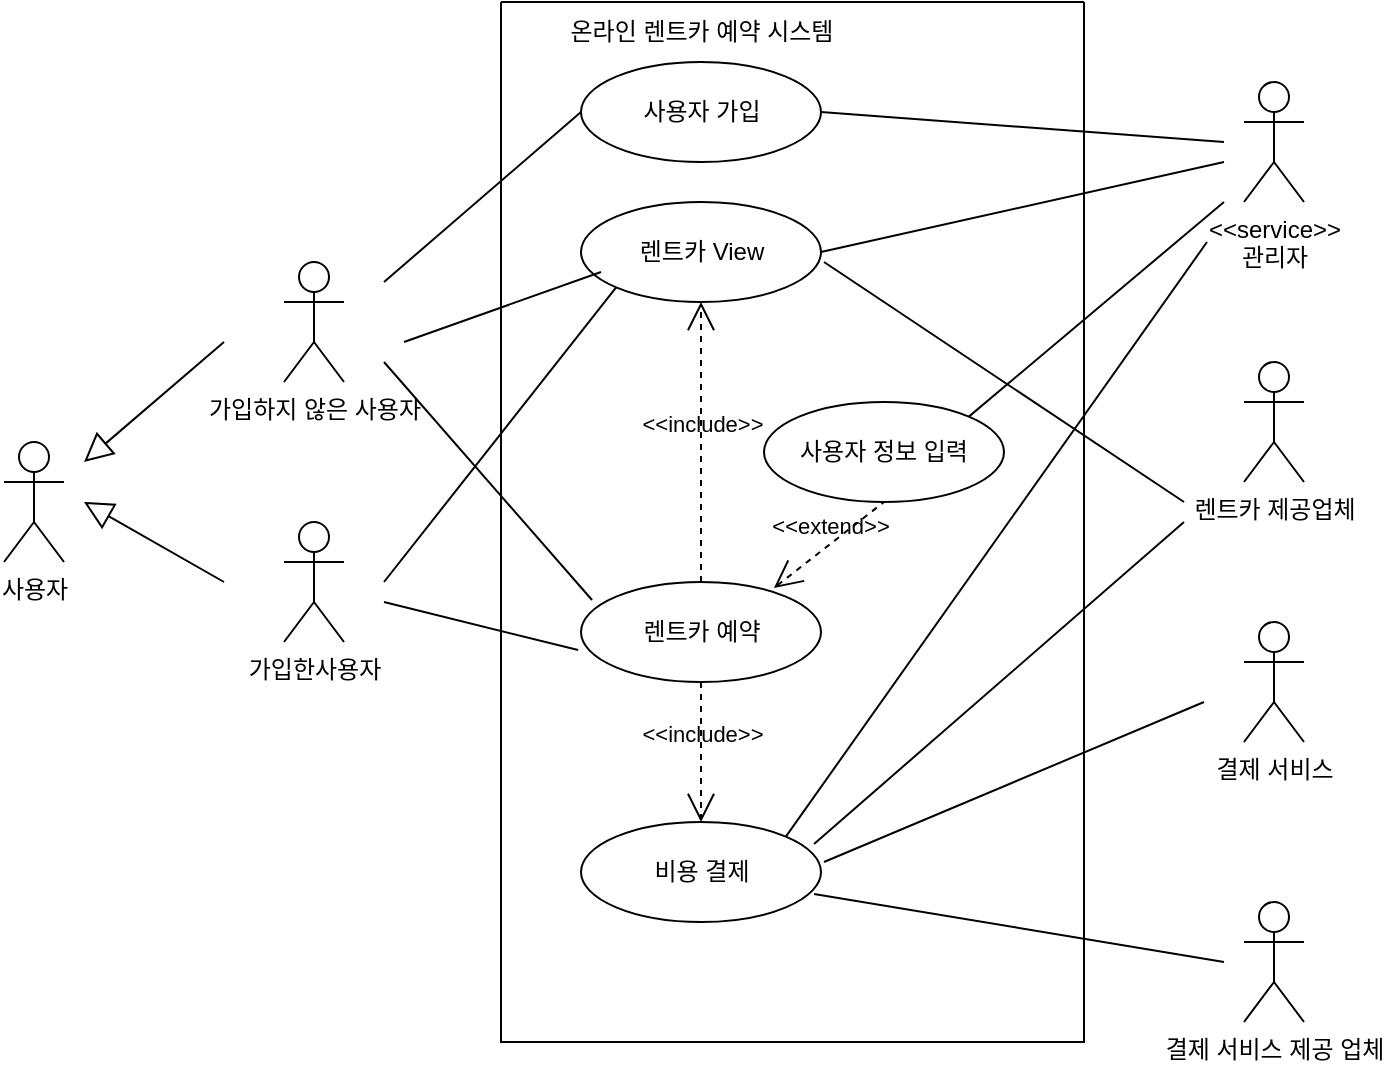 <mxfile version="20.2.6" type="github">
  <diagram id="__yFYgsn0ewtbe735lOg" name="페이지-1">
    <mxGraphModel dx="1234" dy="1105" grid="1" gridSize="10" guides="1" tooltips="1" connect="1" arrows="1" fold="1" page="1" pageScale="1" pageWidth="827" pageHeight="1169" math="0" shadow="0">
      <root>
        <mxCell id="0" />
        <mxCell id="1" parent="0" />
        <mxCell id="rIdi_hEyusjOArn-Zw4W-4" style="rounded=0;orthogonalLoop=1;jettySize=auto;html=1;endArrow=block;endFill=0;startSize=6;endSize=12;" edge="1" parent="1">
          <mxGeometry relative="1" as="geometry">
            <mxPoint x="160" y="210" as="sourcePoint" />
            <mxPoint x="90" y="270" as="targetPoint" />
          </mxGeometry>
        </mxCell>
        <mxCell id="rIdi_hEyusjOArn-Zw4W-1" value="가입하지 않은 사용자" style="shape=umlActor;verticalLabelPosition=bottom;verticalAlign=top;html=1;outlineConnect=0;" vertex="1" parent="1">
          <mxGeometry x="190" y="170" width="30" height="60" as="geometry" />
        </mxCell>
        <mxCell id="rIdi_hEyusjOArn-Zw4W-2" value="가입한사용자" style="shape=umlActor;verticalLabelPosition=bottom;verticalAlign=top;html=1;outlineConnect=0;" vertex="1" parent="1">
          <mxGeometry x="190" y="300" width="30" height="60" as="geometry" />
        </mxCell>
        <mxCell id="rIdi_hEyusjOArn-Zw4W-3" value="사용자" style="shape=umlActor;verticalLabelPosition=bottom;verticalAlign=top;html=1;outlineConnect=0;" vertex="1" parent="1">
          <mxGeometry x="50" y="260" width="30" height="60" as="geometry" />
        </mxCell>
        <mxCell id="rIdi_hEyusjOArn-Zw4W-6" style="rounded=0;orthogonalLoop=1;jettySize=auto;html=1;endArrow=block;endFill=0;startSize=6;endSize=12;" edge="1" parent="1">
          <mxGeometry relative="1" as="geometry">
            <mxPoint x="160" y="330" as="sourcePoint" />
            <mxPoint x="90" y="290" as="targetPoint" />
          </mxGeometry>
        </mxCell>
        <mxCell id="rIdi_hEyusjOArn-Zw4W-7" value="" style="swimlane;startSize=0;" vertex="1" parent="1">
          <mxGeometry x="298.5" y="40" width="291.5" height="520" as="geometry" />
        </mxCell>
        <mxCell id="rIdi_hEyusjOArn-Zw4W-8" value="온라인 렌트카 예약 시스템" style="text;html=1;strokeColor=none;fillColor=none;align=center;verticalAlign=middle;whiteSpace=wrap;rounded=0;" vertex="1" parent="rIdi_hEyusjOArn-Zw4W-7">
          <mxGeometry x="5" width="190" height="30" as="geometry" />
        </mxCell>
        <mxCell id="rIdi_hEyusjOArn-Zw4W-9" value="렌트카 예약" style="ellipse;whiteSpace=wrap;html=1;" vertex="1" parent="rIdi_hEyusjOArn-Zw4W-7">
          <mxGeometry x="40" y="290" width="120" height="50" as="geometry" />
        </mxCell>
        <mxCell id="rIdi_hEyusjOArn-Zw4W-10" value="렌트카 View" style="ellipse;whiteSpace=wrap;html=1;" vertex="1" parent="rIdi_hEyusjOArn-Zw4W-7">
          <mxGeometry x="40" y="100" width="120" height="50" as="geometry" />
        </mxCell>
        <mxCell id="rIdi_hEyusjOArn-Zw4W-11" value="비용 결제" style="ellipse;whiteSpace=wrap;html=1;" vertex="1" parent="rIdi_hEyusjOArn-Zw4W-7">
          <mxGeometry x="40" y="410" width="120" height="50" as="geometry" />
        </mxCell>
        <mxCell id="rIdi_hEyusjOArn-Zw4W-12" value="사용자 정보 입력" style="ellipse;whiteSpace=wrap;html=1;" vertex="1" parent="rIdi_hEyusjOArn-Zw4W-7">
          <mxGeometry x="131.5" y="200" width="120" height="50" as="geometry" />
        </mxCell>
        <mxCell id="rIdi_hEyusjOArn-Zw4W-26" value="&amp;lt;&amp;lt;extend&amp;gt;&amp;gt;" style="edgeStyle=none;html=1;startArrow=open;endArrow=none;startSize=12;verticalAlign=bottom;dashed=1;labelBackgroundColor=none;rounded=0;entryX=0.5;entryY=1;entryDx=0;entryDy=0;exitX=0.804;exitY=0.06;exitDx=0;exitDy=0;exitPerimeter=0;" edge="1" parent="rIdi_hEyusjOArn-Zw4W-7" source="rIdi_hEyusjOArn-Zw4W-9" target="rIdi_hEyusjOArn-Zw4W-12">
          <mxGeometry width="160" relative="1" as="geometry">
            <mxPoint x="-238.5" y="470" as="sourcePoint" />
            <mxPoint x="-78.5" y="470" as="targetPoint" />
          </mxGeometry>
        </mxCell>
        <mxCell id="rIdi_hEyusjOArn-Zw4W-25" value="&amp;lt;&amp;lt;include&amp;gt;&amp;gt;" style="edgeStyle=none;html=1;endArrow=open;verticalAlign=bottom;dashed=1;labelBackgroundColor=none;rounded=0;startSize=6;endSize=12;exitX=0.5;exitY=0;exitDx=0;exitDy=0;entryX=0.5;entryY=1;entryDx=0;entryDy=0;" edge="1" parent="rIdi_hEyusjOArn-Zw4W-7" source="rIdi_hEyusjOArn-Zw4W-9" target="rIdi_hEyusjOArn-Zw4W-10">
          <mxGeometry width="160" relative="1" as="geometry">
            <mxPoint x="-288.5" y="370" as="sourcePoint" />
            <mxPoint x="-138.5" y="440" as="targetPoint" />
          </mxGeometry>
        </mxCell>
        <mxCell id="rIdi_hEyusjOArn-Zw4W-27" value="&amp;lt;&amp;lt;include&amp;gt;&amp;gt;" style="edgeStyle=none;html=1;endArrow=open;verticalAlign=bottom;dashed=1;labelBackgroundColor=none;rounded=0;startSize=6;endSize=12;entryX=0.5;entryY=0;entryDx=0;entryDy=0;exitX=0.5;exitY=1;exitDx=0;exitDy=0;" edge="1" parent="rIdi_hEyusjOArn-Zw4W-7" source="rIdi_hEyusjOArn-Zw4W-9" target="rIdi_hEyusjOArn-Zw4W-11">
          <mxGeometry width="160" relative="1" as="geometry">
            <mxPoint x="-68.5" y="390" as="sourcePoint" />
            <mxPoint x="71.5" y="605" as="targetPoint" />
          </mxGeometry>
        </mxCell>
        <mxCell id="rIdi_hEyusjOArn-Zw4W-39" value="사용자 가입" style="ellipse;whiteSpace=wrap;html=1;" vertex="1" parent="rIdi_hEyusjOArn-Zw4W-7">
          <mxGeometry x="40" y="30" width="120" height="50" as="geometry" />
        </mxCell>
        <mxCell id="rIdi_hEyusjOArn-Zw4W-13" value="&amp;lt;&amp;lt;service&amp;gt;&amp;gt;&lt;br&gt;관리자" style="shape=umlActor;verticalLabelPosition=bottom;verticalAlign=top;html=1;outlineConnect=0;" vertex="1" parent="1">
          <mxGeometry x="670" y="80" width="30" height="60" as="geometry" />
        </mxCell>
        <mxCell id="rIdi_hEyusjOArn-Zw4W-14" value="렌트카 제공업체" style="shape=umlActor;verticalLabelPosition=bottom;verticalAlign=top;html=1;" vertex="1" parent="1">
          <mxGeometry x="670" y="220" width="30" height="60" as="geometry" />
        </mxCell>
        <mxCell id="rIdi_hEyusjOArn-Zw4W-15" value="결제 서비스" style="shape=umlActor;verticalLabelPosition=bottom;verticalAlign=top;html=1;" vertex="1" parent="1">
          <mxGeometry x="670" y="350" width="30" height="60" as="geometry" />
        </mxCell>
        <mxCell id="rIdi_hEyusjOArn-Zw4W-16" value="결제 서비스 제공 업체" style="shape=umlActor;verticalLabelPosition=bottom;verticalAlign=top;html=1;" vertex="1" parent="1">
          <mxGeometry x="670" y="490" width="30" height="60" as="geometry" />
        </mxCell>
        <mxCell id="rIdi_hEyusjOArn-Zw4W-23" value="" style="endArrow=none;html=1;rounded=0;startSize=6;endSize=12;entryX=0;entryY=0.5;entryDx=0;entryDy=0;" edge="1" parent="1" target="rIdi_hEyusjOArn-Zw4W-39">
          <mxGeometry width="50" height="50" relative="1" as="geometry">
            <mxPoint x="240" y="180" as="sourcePoint" />
            <mxPoint x="440" y="380" as="targetPoint" />
          </mxGeometry>
        </mxCell>
        <mxCell id="rIdi_hEyusjOArn-Zw4W-24" value="" style="endArrow=none;html=1;rounded=0;startSize=6;endSize=12;entryX=0;entryY=1;entryDx=0;entryDy=0;" edge="1" parent="1" target="rIdi_hEyusjOArn-Zw4W-10">
          <mxGeometry width="50" height="50" relative="1" as="geometry">
            <mxPoint x="240" y="330" as="sourcePoint" />
            <mxPoint x="340" y="180" as="targetPoint" />
          </mxGeometry>
        </mxCell>
        <mxCell id="rIdi_hEyusjOArn-Zw4W-28" value="" style="endArrow=none;html=1;rounded=0;startSize=6;endSize=12;exitX=1;exitY=0.5;exitDx=0;exitDy=0;" edge="1" parent="1" source="rIdi_hEyusjOArn-Zw4W-10">
          <mxGeometry width="50" height="50" relative="1" as="geometry">
            <mxPoint x="390" y="430" as="sourcePoint" />
            <mxPoint x="660" y="120" as="targetPoint" />
          </mxGeometry>
        </mxCell>
        <mxCell id="rIdi_hEyusjOArn-Zw4W-29" value="" style="endArrow=none;html=1;rounded=0;startSize=6;endSize=12;exitX=1;exitY=0;exitDx=0;exitDy=0;" edge="1" parent="1" source="rIdi_hEyusjOArn-Zw4W-11">
          <mxGeometry width="50" height="50" relative="1" as="geometry">
            <mxPoint x="450" y="205" as="sourcePoint" />
            <mxPoint x="651.5" y="160" as="targetPoint" />
          </mxGeometry>
        </mxCell>
        <mxCell id="rIdi_hEyusjOArn-Zw4W-30" value="" style="endArrow=none;html=1;rounded=0;startSize=6;endSize=12;exitX=1;exitY=0;exitDx=0;exitDy=0;" edge="1" parent="1" source="rIdi_hEyusjOArn-Zw4W-12">
          <mxGeometry width="50" height="50" relative="1" as="geometry">
            <mxPoint x="478.5" y="185" as="sourcePoint" />
            <mxPoint x="660" y="140" as="targetPoint" />
          </mxGeometry>
        </mxCell>
        <mxCell id="rIdi_hEyusjOArn-Zw4W-31" value="" style="endArrow=none;html=1;rounded=0;startSize=6;endSize=12;" edge="1" parent="1">
          <mxGeometry width="50" height="50" relative="1" as="geometry">
            <mxPoint x="460" y="170" as="sourcePoint" />
            <mxPoint x="640" y="290" as="targetPoint" />
          </mxGeometry>
        </mxCell>
        <mxCell id="rIdi_hEyusjOArn-Zw4W-32" value="" style="endArrow=none;html=1;rounded=0;startSize=6;endSize=12;exitX=0.971;exitY=0.22;exitDx=0;exitDy=0;exitPerimeter=0;" edge="1" parent="1" source="rIdi_hEyusjOArn-Zw4W-11">
          <mxGeometry width="50" height="50" relative="1" as="geometry">
            <mxPoint x="460" y="350" as="sourcePoint" />
            <mxPoint x="640" y="300" as="targetPoint" />
          </mxGeometry>
        </mxCell>
        <mxCell id="rIdi_hEyusjOArn-Zw4W-33" value="" style="endArrow=none;html=1;rounded=0;startSize=6;endSize=12;" edge="1" parent="1">
          <mxGeometry width="50" height="50" relative="1" as="geometry">
            <mxPoint x="460" y="470" as="sourcePoint" />
            <mxPoint x="650" y="390" as="targetPoint" />
          </mxGeometry>
        </mxCell>
        <mxCell id="rIdi_hEyusjOArn-Zw4W-34" value="" style="endArrow=none;html=1;rounded=0;startSize=6;endSize=12;exitX=0.971;exitY=0.72;exitDx=0;exitDy=0;exitPerimeter=0;" edge="1" parent="1" source="rIdi_hEyusjOArn-Zw4W-11">
          <mxGeometry width="50" height="50" relative="1" as="geometry">
            <mxPoint x="472.98" y="373" as="sourcePoint" />
            <mxPoint x="660" y="520" as="targetPoint" />
          </mxGeometry>
        </mxCell>
        <mxCell id="rIdi_hEyusjOArn-Zw4W-36" value="" style="endArrow=none;html=1;rounded=0;startSize=6;endSize=12;entryX=0.046;entryY=0.18;entryDx=0;entryDy=0;entryPerimeter=0;" edge="1" parent="1" target="rIdi_hEyusjOArn-Zw4W-9">
          <mxGeometry width="50" height="50" relative="1" as="geometry">
            <mxPoint x="240" y="220" as="sourcePoint" />
            <mxPoint x="348.5" y="195" as="targetPoint" />
          </mxGeometry>
        </mxCell>
        <mxCell id="rIdi_hEyusjOArn-Zw4W-37" value="" style="endArrow=none;html=1;rounded=0;startSize=6;endSize=12;entryX=-0.012;entryY=0.68;entryDx=0;entryDy=0;entryPerimeter=0;" edge="1" parent="1" target="rIdi_hEyusjOArn-Zw4W-9">
          <mxGeometry width="50" height="50" relative="1" as="geometry">
            <mxPoint x="240" y="340" as="sourcePoint" />
            <mxPoint x="330" y="360" as="targetPoint" />
          </mxGeometry>
        </mxCell>
        <mxCell id="rIdi_hEyusjOArn-Zw4W-40" value="" style="endArrow=none;html=1;rounded=0;startSize=6;endSize=12;entryX=0;entryY=0.5;entryDx=0;entryDy=0;" edge="1" parent="1">
          <mxGeometry width="50" height="50" relative="1" as="geometry">
            <mxPoint x="250" y="210" as="sourcePoint" />
            <mxPoint x="348.5" y="175" as="targetPoint" />
          </mxGeometry>
        </mxCell>
        <mxCell id="rIdi_hEyusjOArn-Zw4W-41" value="" style="endArrow=none;html=1;rounded=0;startSize=6;endSize=12;exitX=1;exitY=0.5;exitDx=0;exitDy=0;" edge="1" parent="1" source="rIdi_hEyusjOArn-Zw4W-39">
          <mxGeometry width="50" height="50" relative="1" as="geometry">
            <mxPoint x="250" y="190" as="sourcePoint" />
            <mxPoint x="660" y="110" as="targetPoint" />
          </mxGeometry>
        </mxCell>
      </root>
    </mxGraphModel>
  </diagram>
</mxfile>
